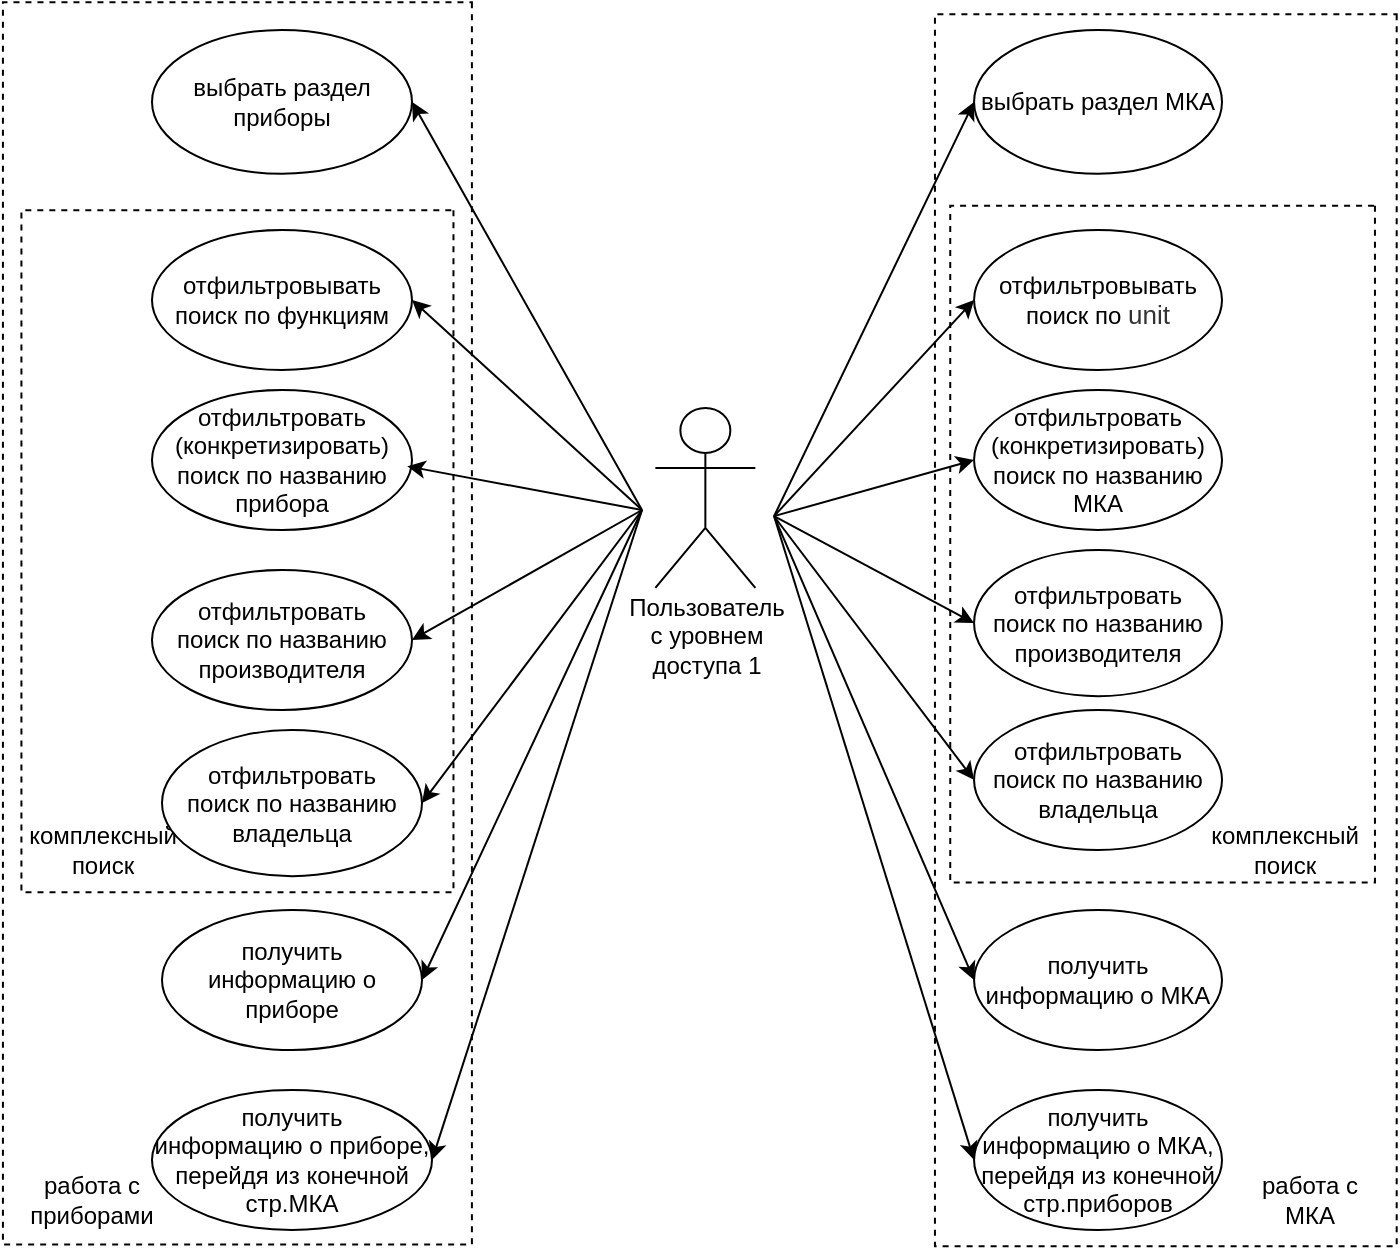<mxfile version="21.5.0" type="github">
  <diagram name="Страница 1" id="2cuU3FHSyxyIgwH2t2sU">
    <mxGraphModel dx="1500" dy="-43" grid="1" gridSize="10" guides="1" tooltips="1" connect="1" arrows="1" fold="1" page="1" pageScale="1" pageWidth="1169" pageHeight="827" math="0" shadow="0">
      <root>
        <mxCell id="0" />
        <mxCell id="1" parent="0" />
        <mxCell id="vbNDAiEWHJzjhtWxowTO-1" value="" style="rounded=0;whiteSpace=wrap;html=1;rotation=90;fillColor=none;dashed=1;" vertex="1" parent="1">
          <mxGeometry x="-12.85" y="1099.48" width="621.12" height="234.49" as="geometry" />
        </mxCell>
        <mxCell id="vbNDAiEWHJzjhtWxowTO-2" value="" style="rounded=0;whiteSpace=wrap;html=1;rotation=90;fillColor=none;dashed=1;" vertex="1" parent="1">
          <mxGeometry x="127.21" y="1072.66" width="341.02" height="216.02" as="geometry" />
        </mxCell>
        <mxCell id="vbNDAiEWHJzjhtWxowTO-4" value="&lt;font style=&quot;vertical-align: inherit;&quot;&gt;&lt;font style=&quot;vertical-align: inherit;&quot;&gt;отфильтровывать поиск по функциям&lt;/font&gt;&lt;/font&gt;" style="ellipse;whiteSpace=wrap;html=1;" vertex="1" parent="1">
          <mxGeometry x="255" y="1020" width="130" height="69.99" as="geometry" />
        </mxCell>
        <mxCell id="vbNDAiEWHJzjhtWxowTO-5" value="&lt;font style=&quot;vertical-align: inherit;&quot;&gt;&lt;font style=&quot;vertical-align: inherit;&quot;&gt;&lt;font style=&quot;vertical-align: inherit;&quot;&gt;&lt;font style=&quot;vertical-align: inherit;&quot;&gt;отфильтровать (конкретизировать) поиск по названию прибора&lt;/font&gt;&lt;/font&gt;&lt;/font&gt;&lt;/font&gt;" style="ellipse;whiteSpace=wrap;html=1;" vertex="1" parent="1">
          <mxGeometry x="255" y="1100" width="130" height="70" as="geometry" />
        </mxCell>
        <mxCell id="vbNDAiEWHJzjhtWxowTO-6" value="&lt;font style=&quot;vertical-align: inherit;&quot;&gt;&lt;font style=&quot;vertical-align: inherit;&quot;&gt;получить&lt;br&gt;информацию о приборе&lt;/font&gt;&lt;/font&gt;" style="ellipse;whiteSpace=wrap;html=1;" vertex="1" parent="1">
          <mxGeometry x="260" y="1360" width="130" height="70" as="geometry" />
        </mxCell>
        <mxCell id="vbNDAiEWHJzjhtWxowTO-7" value="&lt;font style=&quot;vertical-align: inherit;&quot;&gt;&lt;font style=&quot;vertical-align: inherit;&quot;&gt;выбрать раздел приборы&lt;/font&gt;&lt;/font&gt;" style="ellipse;whiteSpace=wrap;html=1;" vertex="1" parent="1">
          <mxGeometry x="255" y="920" width="130" height="71.88" as="geometry" />
        </mxCell>
        <mxCell id="vbNDAiEWHJzjhtWxowTO-8" value="&lt;font style=&quot;vertical-align: inherit;&quot;&gt;&lt;font style=&quot;vertical-align: inherit;&quot;&gt;работа с приборами&lt;/font&gt;&lt;/font&gt;" style="text;html=1;strokeColor=none;fillColor=none;align=center;verticalAlign=middle;whiteSpace=wrap;rounded=0;dashed=1;" vertex="1" parent="1">
          <mxGeometry x="180.0" y="1490.005" width="90" height="30" as="geometry" />
        </mxCell>
        <mxCell id="vbNDAiEWHJzjhtWxowTO-9" value="отфильтровать&lt;br&gt;поиск по названию производителя" style="ellipse;whiteSpace=wrap;html=1;" vertex="1" parent="1">
          <mxGeometry x="255" y="1190" width="130" height="70" as="geometry" />
        </mxCell>
        <mxCell id="vbNDAiEWHJzjhtWxowTO-10" value="комплексный &lt;br&gt;поиск" style="text;html=1;align=center;verticalAlign=middle;resizable=0;points=[];autosize=1;strokeColor=none;fillColor=none;" vertex="1" parent="1">
          <mxGeometry x="180.0" y="1309.995" width="100" height="40" as="geometry" />
        </mxCell>
        <mxCell id="vbNDAiEWHJzjhtWxowTO-31" value="" style="rounded=0;whiteSpace=wrap;html=1;rotation=90;fillColor=none;dashed=1;" vertex="1" parent="1">
          <mxGeometry x="453.93" y="1104.67" width="615.96" height="230.87" as="geometry" />
        </mxCell>
        <mxCell id="vbNDAiEWHJzjhtWxowTO-32" value="" style="rounded=0;whiteSpace=wrap;html=1;rotation=90;fillColor=none;dashed=1;" vertex="1" parent="1">
          <mxGeometry x="591.12" y="1070.86" width="338.36" height="212.36" as="geometry" />
        </mxCell>
        <mxCell id="vbNDAiEWHJzjhtWxowTO-33" value="" style="shape=umlActor;verticalLabelPosition=bottom;verticalAlign=top;html=1;outlineConnect=0;" vertex="1" parent="1">
          <mxGeometry x="506.68" y="1108.965" width="50" height="90" as="geometry" />
        </mxCell>
        <mxCell id="vbNDAiEWHJzjhtWxowTO-34" value="отфильтровывать поиск по&amp;nbsp;&lt;span style=&quot;color: rgb(51, 51, 51); font-family: &amp;quot;YS Text&amp;quot;, Arial, Helvetica, &amp;quot;Arial Unicode MS&amp;quot;, sans-serif; font-size: 13px; text-align: start; background-color: rgb(255, 255, 255);&quot;&gt;unit&lt;/span&gt;" style="ellipse;whiteSpace=wrap;html=1;" vertex="1" parent="1">
          <mxGeometry x="666.03" y="1020" width="123.97" height="70" as="geometry" />
        </mxCell>
        <mxCell id="vbNDAiEWHJzjhtWxowTO-35" value="отфильтровать (конкретизировать) поиск по названию МКА" style="ellipse;whiteSpace=wrap;html=1;" vertex="1" parent="1">
          <mxGeometry x="666.03" y="1100" width="123.97" height="69.99" as="geometry" />
        </mxCell>
        <mxCell id="vbNDAiEWHJzjhtWxowTO-36" value="получить информацию о МКА" style="ellipse;whiteSpace=wrap;html=1;" vertex="1" parent="1">
          <mxGeometry x="666.03" y="1360" width="123.97" height="70" as="geometry" />
        </mxCell>
        <mxCell id="vbNDAiEWHJzjhtWxowTO-37" value="выбрать раздел МКА" style="ellipse;whiteSpace=wrap;html=1;" vertex="1" parent="1">
          <mxGeometry x="666.03" y="920" width="123.97" height="71.88" as="geometry" />
        </mxCell>
        <mxCell id="vbNDAiEWHJzjhtWxowTO-38" value="работа с МКА" style="text;html=1;strokeColor=none;fillColor=none;align=center;verticalAlign=middle;whiteSpace=wrap;rounded=0;dashed=1;" vertex="1" parent="1">
          <mxGeometry x="796.68" y="1490" width="74.35" height="30" as="geometry" />
        </mxCell>
        <mxCell id="vbNDAiEWHJzjhtWxowTO-39" value="отфильтровать&lt;br&gt;поиск по названию производителя" style="ellipse;whiteSpace=wrap;html=1;" vertex="1" parent="1">
          <mxGeometry x="666.03" y="1180" width="123.97" height="73.08" as="geometry" />
        </mxCell>
        <mxCell id="vbNDAiEWHJzjhtWxowTO-40" value="комплексный &lt;br&gt;поиск" style="text;html=1;align=center;verticalAlign=middle;resizable=0;points=[];autosize=1;strokeColor=none;fillColor=none;" vertex="1" parent="1">
          <mxGeometry x="771.03" y="1309.995" width="100" height="40" as="geometry" />
        </mxCell>
        <mxCell id="vbNDAiEWHJzjhtWxowTO-41" value="" style="endArrow=classic;html=1;rounded=0;entryX=0;entryY=0.5;entryDx=0;entryDy=0;" edge="1" parent="1" target="vbNDAiEWHJzjhtWxowTO-37">
          <mxGeometry width="50" height="50" relative="1" as="geometry">
            <mxPoint x="566.03" y="1163.075" as="sourcePoint" />
            <mxPoint x="696.03" y="1053.075" as="targetPoint" />
          </mxGeometry>
        </mxCell>
        <mxCell id="vbNDAiEWHJzjhtWxowTO-42" value="" style="endArrow=classic;html=1;rounded=0;entryX=0;entryY=0.5;entryDx=0;entryDy=0;" edge="1" parent="1" target="vbNDAiEWHJzjhtWxowTO-34">
          <mxGeometry width="50" height="50" relative="1" as="geometry">
            <mxPoint x="566.03" y="1163.075" as="sourcePoint" />
            <mxPoint x="696.03" y="1053.075" as="targetPoint" />
          </mxGeometry>
        </mxCell>
        <mxCell id="vbNDAiEWHJzjhtWxowTO-43" value="" style="endArrow=classic;html=1;rounded=0;entryX=0;entryY=0.5;entryDx=0;entryDy=0;" edge="1" parent="1" target="vbNDAiEWHJzjhtWxowTO-35">
          <mxGeometry width="50" height="50" relative="1" as="geometry">
            <mxPoint x="566.03" y="1163.075" as="sourcePoint" />
            <mxPoint x="696.03" y="1053.075" as="targetPoint" />
          </mxGeometry>
        </mxCell>
        <mxCell id="vbNDAiEWHJzjhtWxowTO-44" value="" style="endArrow=classic;html=1;rounded=0;entryX=0;entryY=0.5;entryDx=0;entryDy=0;" edge="1" parent="1" target="vbNDAiEWHJzjhtWxowTO-39">
          <mxGeometry width="50" height="50" relative="1" as="geometry">
            <mxPoint x="566.03" y="1163.075" as="sourcePoint" />
            <mxPoint x="696.03" y="1053.075" as="targetPoint" />
          </mxGeometry>
        </mxCell>
        <mxCell id="vbNDAiEWHJzjhtWxowTO-45" value="" style="endArrow=classic;html=1;rounded=0;entryX=0;entryY=0.5;entryDx=0;entryDy=0;" edge="1" parent="1" target="vbNDAiEWHJzjhtWxowTO-36">
          <mxGeometry width="50" height="50" relative="1" as="geometry">
            <mxPoint x="566.03" y="1163.075" as="sourcePoint" />
            <mxPoint x="696.03" y="1053.075" as="targetPoint" />
          </mxGeometry>
        </mxCell>
        <mxCell id="vbNDAiEWHJzjhtWxowTO-46" value="отфильтровать&lt;br&gt;поиск по названию владельца" style="ellipse;whiteSpace=wrap;html=1;" vertex="1" parent="1">
          <mxGeometry x="666.03" y="1260" width="123.97" height="70" as="geometry" />
        </mxCell>
        <mxCell id="vbNDAiEWHJzjhtWxowTO-47" value="" style="endArrow=classic;html=1;rounded=0;entryX=0;entryY=0.5;entryDx=0;entryDy=0;" edge="1" parent="1" target="vbNDAiEWHJzjhtWxowTO-46">
          <mxGeometry width="50" height="50" relative="1" as="geometry">
            <mxPoint x="566.68" y="1163.99" as="sourcePoint" />
            <mxPoint x="536.68" y="1249.99" as="targetPoint" />
          </mxGeometry>
        </mxCell>
        <mxCell id="vbNDAiEWHJzjhtWxowTO-48" value="получить информацию о МКА, перейдя из конечной стр.приборов" style="ellipse;whiteSpace=wrap;html=1;" vertex="1" parent="1">
          <mxGeometry x="666.03" y="1450" width="123.97" height="70" as="geometry" />
        </mxCell>
        <mxCell id="vbNDAiEWHJzjhtWxowTO-49" value="" style="endArrow=classic;html=1;rounded=0;entryX=0;entryY=0.5;entryDx=0;entryDy=0;" edge="1" parent="1" target="vbNDAiEWHJzjhtWxowTO-48">
          <mxGeometry width="50" height="50" relative="1" as="geometry">
            <mxPoint x="566" y="1163" as="sourcePoint" />
            <mxPoint x="520" y="1380" as="targetPoint" />
          </mxGeometry>
        </mxCell>
        <mxCell id="vbNDAiEWHJzjhtWxowTO-50" value="отфильтровать&lt;br&gt;поиск по названию владельца" style="ellipse;whiteSpace=wrap;html=1;" vertex="1" parent="1">
          <mxGeometry x="260" y="1270" width="130" height="73.08" as="geometry" />
        </mxCell>
        <mxCell id="vbNDAiEWHJzjhtWxowTO-51" value="&lt;font style=&quot;vertical-align: inherit;&quot;&gt;&lt;font style=&quot;vertical-align: inherit;&quot;&gt;получить&lt;br&gt;информацию о приборе,&lt;br&gt;перейдя из конечной&lt;br&gt;стр.МКА&lt;/font&gt;&lt;/font&gt;" style="ellipse;whiteSpace=wrap;html=1;" vertex="1" parent="1">
          <mxGeometry x="255" y="1450" width="140" height="69.99" as="geometry" />
        </mxCell>
        <mxCell id="vbNDAiEWHJzjhtWxowTO-52" value="" style="endArrow=classic;html=1;rounded=0;entryX=1;entryY=0.5;entryDx=0;entryDy=0;" edge="1" parent="1" target="vbNDAiEWHJzjhtWxowTO-7">
          <mxGeometry width="50" height="50" relative="1" as="geometry">
            <mxPoint x="500" y="1160" as="sourcePoint" />
            <mxPoint x="450" y="1240" as="targetPoint" />
          </mxGeometry>
        </mxCell>
        <mxCell id="vbNDAiEWHJzjhtWxowTO-53" value="" style="endArrow=classic;html=1;rounded=0;entryX=1;entryY=0.5;entryDx=0;entryDy=0;" edge="1" parent="1" target="vbNDAiEWHJzjhtWxowTO-4">
          <mxGeometry width="50" height="50" relative="1" as="geometry">
            <mxPoint x="500" y="1160" as="sourcePoint" />
            <mxPoint x="490" y="1160" as="targetPoint" />
          </mxGeometry>
        </mxCell>
        <mxCell id="vbNDAiEWHJzjhtWxowTO-54" value="" style="endArrow=classic;html=1;rounded=0;entryX=0.982;entryY=0.545;entryDx=0;entryDy=0;entryPerimeter=0;" edge="1" parent="1" target="vbNDAiEWHJzjhtWxowTO-5">
          <mxGeometry width="50" height="50" relative="1" as="geometry">
            <mxPoint x="500" y="1160" as="sourcePoint" />
            <mxPoint x="480" y="1040" as="targetPoint" />
          </mxGeometry>
        </mxCell>
        <mxCell id="vbNDAiEWHJzjhtWxowTO-55" value="" style="endArrow=classic;html=1;rounded=0;entryX=1;entryY=0.5;entryDx=0;entryDy=0;" edge="1" parent="1" target="vbNDAiEWHJzjhtWxowTO-9">
          <mxGeometry width="50" height="50" relative="1" as="geometry">
            <mxPoint x="500" y="1160" as="sourcePoint" />
            <mxPoint x="510" y="1170" as="targetPoint" />
          </mxGeometry>
        </mxCell>
        <mxCell id="vbNDAiEWHJzjhtWxowTO-56" value="" style="endArrow=classic;html=1;rounded=0;entryX=1;entryY=0.5;entryDx=0;entryDy=0;" edge="1" parent="1" target="vbNDAiEWHJzjhtWxowTO-50">
          <mxGeometry width="50" height="50" relative="1" as="geometry">
            <mxPoint x="500" y="1160" as="sourcePoint" />
            <mxPoint x="490" y="1290" as="targetPoint" />
          </mxGeometry>
        </mxCell>
        <mxCell id="vbNDAiEWHJzjhtWxowTO-57" value="" style="endArrow=classic;html=1;rounded=0;entryX=1;entryY=0.5;entryDx=0;entryDy=0;" edge="1" parent="1" target="vbNDAiEWHJzjhtWxowTO-6">
          <mxGeometry width="50" height="50" relative="1" as="geometry">
            <mxPoint x="500" y="1160" as="sourcePoint" />
            <mxPoint x="490" y="1260" as="targetPoint" />
          </mxGeometry>
        </mxCell>
        <mxCell id="vbNDAiEWHJzjhtWxowTO-58" value="" style="endArrow=classic;html=1;rounded=0;entryX=1;entryY=0.5;entryDx=0;entryDy=0;" edge="1" parent="1" target="vbNDAiEWHJzjhtWxowTO-51">
          <mxGeometry width="50" height="50" relative="1" as="geometry">
            <mxPoint x="500" y="1160" as="sourcePoint" />
            <mxPoint x="520" y="1360" as="targetPoint" />
          </mxGeometry>
        </mxCell>
        <mxCell id="vbNDAiEWHJzjhtWxowTO-59" value="Пользователь&lt;br&gt;с уровнем &lt;br&gt;доступа 1" style="text;html=1;align=center;verticalAlign=middle;resizable=0;points=[];autosize=1;strokeColor=none;fillColor=none;" vertex="1" parent="1">
          <mxGeometry x="481.68" y="1193.08" width="100" height="60" as="geometry" />
        </mxCell>
      </root>
    </mxGraphModel>
  </diagram>
</mxfile>

